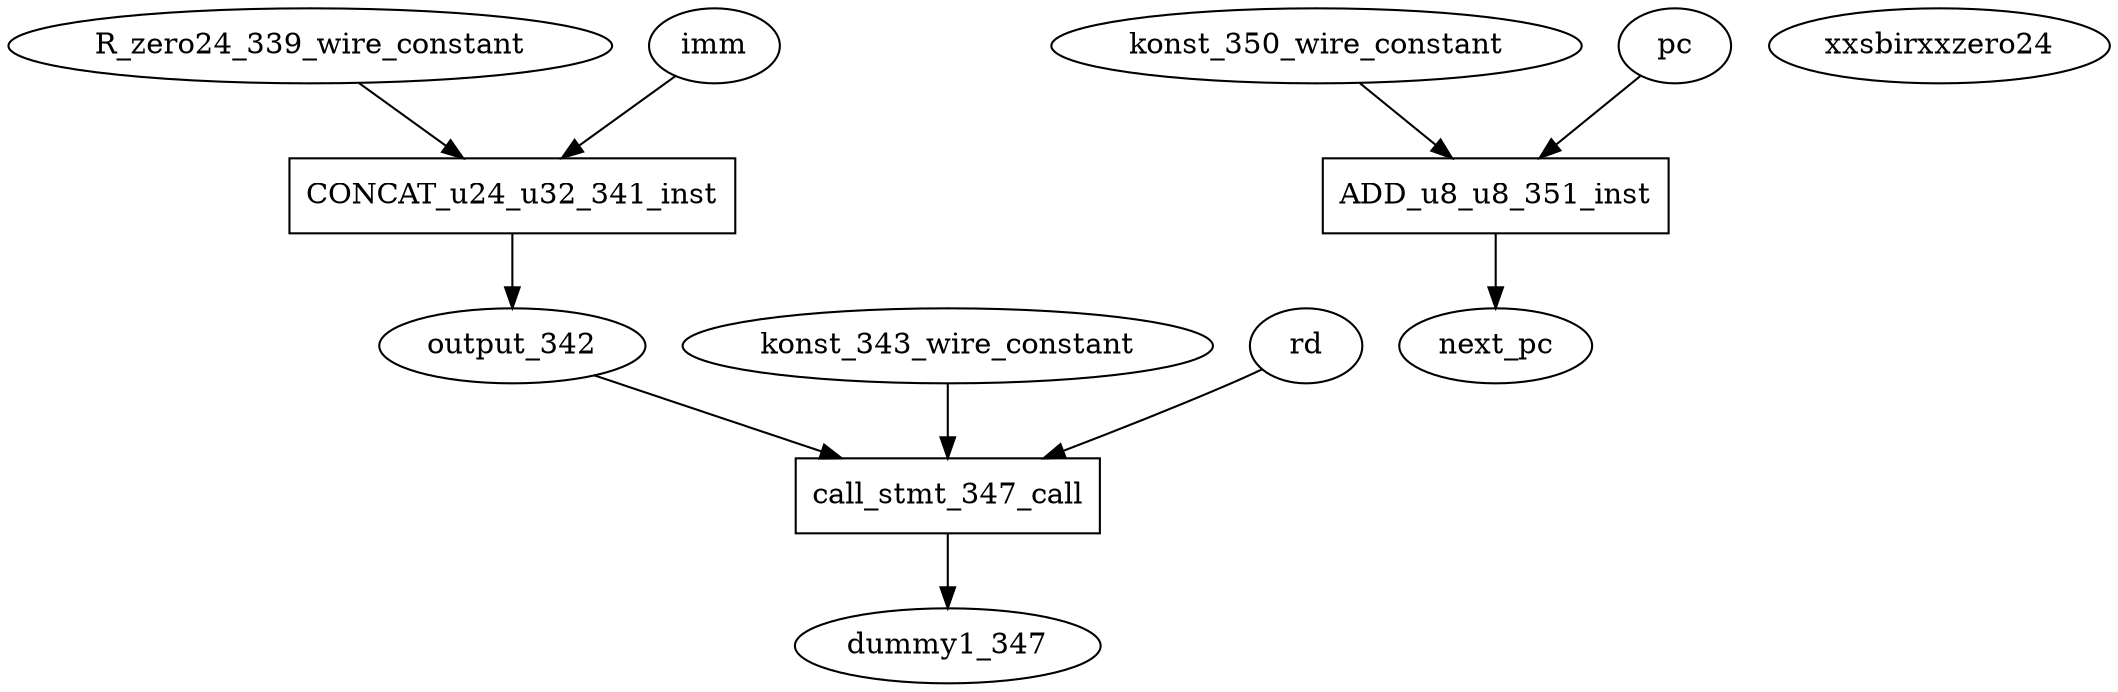 digraph data_path {
  R_zero24_339_wire_constant [shape=ellipse];
  dummy1_347 [shape=ellipse];
  konst_343_wire_constant [shape=ellipse];
  konst_350_wire_constant [shape=ellipse];
  output_342 [shape=ellipse];
  xxsbirxxzero24 [shape=ellipse];
  ADD_u8_u8_351_inst [shape=rectangle];
pc  -> ADD_u8_u8_351_inst;
konst_350_wire_constant  -> ADD_u8_u8_351_inst;
ADD_u8_u8_351_inst -> next_pc;
  CONCAT_u24_u32_341_inst [shape=rectangle];
R_zero24_339_wire_constant  -> CONCAT_u24_u32_341_inst;
imm  -> CONCAT_u24_u32_341_inst;
CONCAT_u24_u32_341_inst -> output_342;
  call_stmt_347_call [shape=rectangle];
konst_343_wire_constant  -> call_stmt_347_call;
rd  -> call_stmt_347_call;
output_342  -> call_stmt_347_call;
call_stmt_347_call -> dummy1_347;
}
